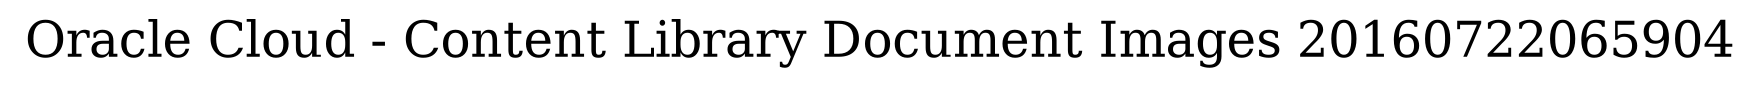 digraph LexiconGraph {
graph[label="Oracle Cloud - Content Library Document Images 20160722065904", fontsize=24]
splines=true
}
